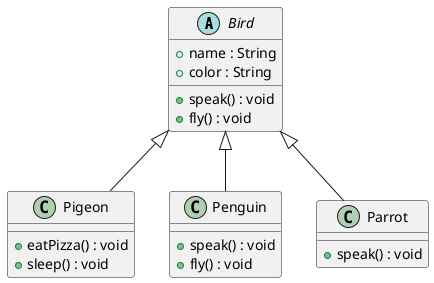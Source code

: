 @startuml

abstract class Bird {
    + name : String
    + color : String
    + speak() : void
    + fly() : void
}

class Pigeon {
    + eatPizza() : void
    + sleep() : void
}

Bird <|-- Pigeon

class Penguin {
    + speak() : void
    + fly() : void
}

Bird <|-- Penguin

class Parrot {
    + speak() : void
}

Bird <|-- Parrot

@enduml